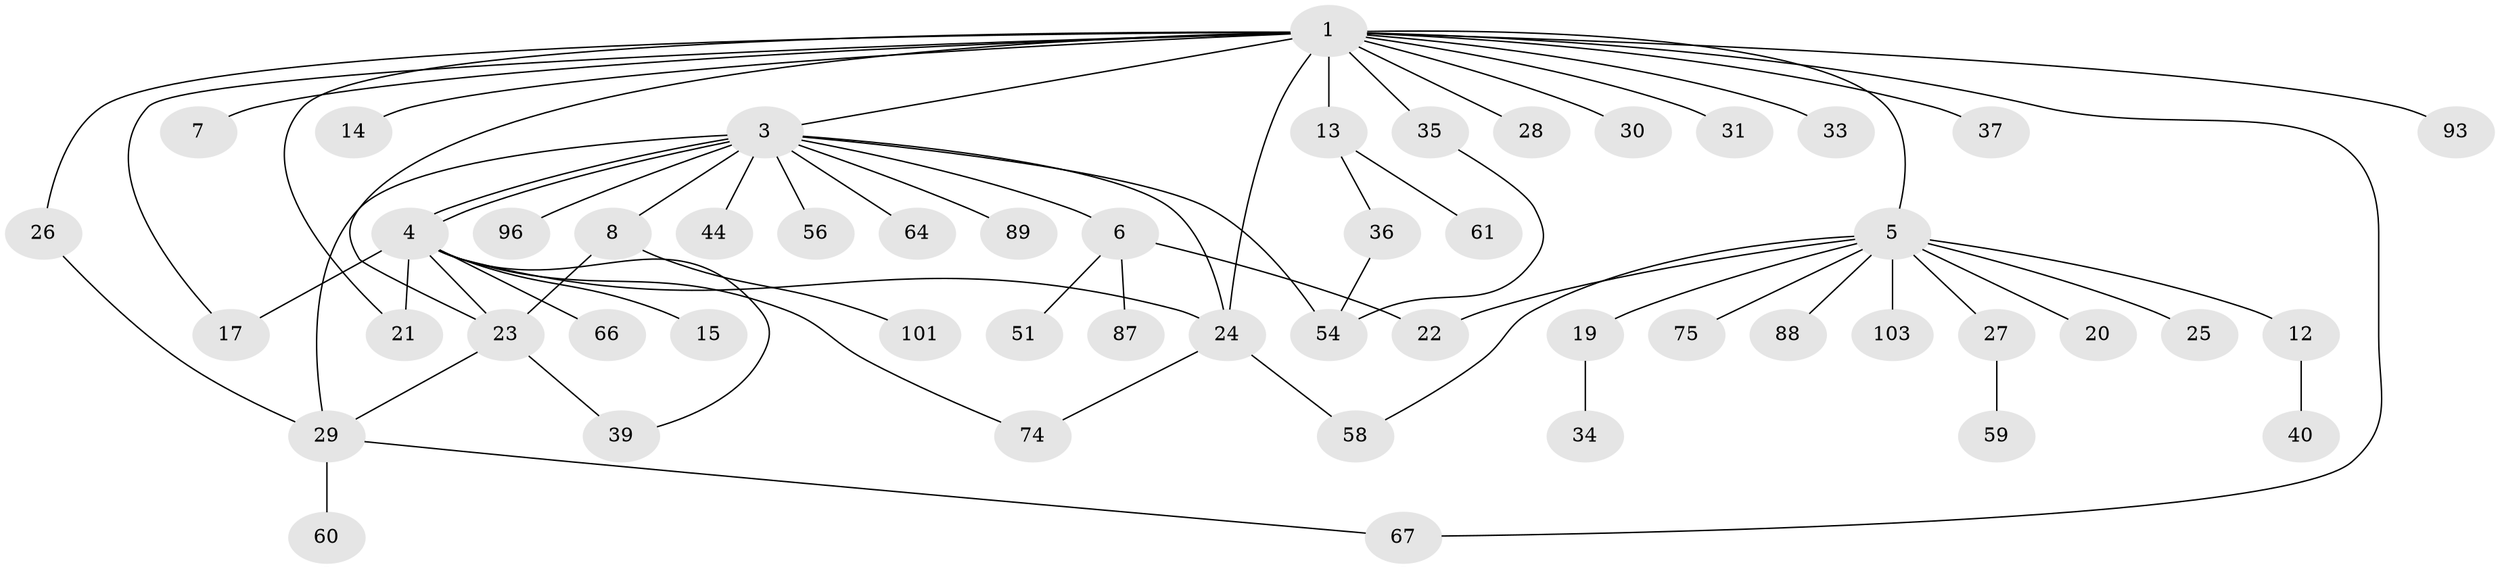 // original degree distribution, {6: 0.01904761904761905, 14: 0.01904761904761905, 9: 0.009523809523809525, 7: 0.01904761904761905, 4: 0.05714285714285714, 1: 0.5047619047619047, 3: 0.12380952380952381, 8: 0.01904761904761905, 5: 0.009523809523809525, 2: 0.21904761904761905}
// Generated by graph-tools (version 1.1) at 2025/14/03/09/25 04:14:27]
// undirected, 52 vertices, 67 edges
graph export_dot {
graph [start="1"]
  node [color=gray90,style=filled];
  1 [super="+2+11"];
  3 [super="+38+43+55"];
  4 [super="+9"];
  5 [super="+16+10+77"];
  6 [super="+18"];
  7;
  8;
  12;
  13 [super="+49"];
  14 [super="+68+91"];
  15;
  17 [super="+71+50"];
  19;
  20;
  21;
  22 [super="+86"];
  23 [super="+62+80+42"];
  24 [super="+73+94+97+98"];
  25;
  26 [super="+32"];
  27 [super="+45"];
  28 [super="+99"];
  29 [super="+57+52+48+65"];
  30;
  31;
  33 [super="+85+92+76"];
  34;
  35;
  36;
  37;
  39;
  40;
  44;
  51;
  54 [super="+104"];
  56;
  58 [super="+79"];
  59 [super="+83"];
  60;
  61;
  64;
  66;
  67 [super="+90"];
  74;
  75;
  87;
  88;
  89;
  93;
  96;
  101;
  103;
  1 -- 7;
  1 -- 23;
  1 -- 35;
  1 -- 3;
  1 -- 67;
  1 -- 5;
  1 -- 37;
  1 -- 13;
  1 -- 17;
  1 -- 21;
  1 -- 24 [weight=2];
  1 -- 26;
  1 -- 28;
  1 -- 93;
  1 -- 30;
  1 -- 31;
  1 -- 14;
  1 -- 33;
  3 -- 4;
  3 -- 4;
  3 -- 6;
  3 -- 8;
  3 -- 29 [weight=2];
  3 -- 44;
  3 -- 89;
  3 -- 96;
  3 -- 64;
  3 -- 54;
  3 -- 56;
  3 -- 24;
  4 -- 15;
  4 -- 66;
  4 -- 74;
  4 -- 17;
  4 -- 21;
  4 -- 39;
  4 -- 24;
  4 -- 23;
  5 -- 12;
  5 -- 19;
  5 -- 58;
  5 -- 25;
  5 -- 20;
  5 -- 22;
  5 -- 103;
  5 -- 88;
  5 -- 27;
  5 -- 75;
  6 -- 87;
  6 -- 22;
  6 -- 51;
  8 -- 23;
  8 -- 101;
  12 -- 40;
  13 -- 36;
  13 -- 61;
  19 -- 34;
  23 -- 39;
  23 -- 29;
  24 -- 58;
  24 -- 74;
  26 -- 29;
  27 -- 59;
  29 -- 60;
  29 -- 67;
  35 -- 54;
  36 -- 54;
}
